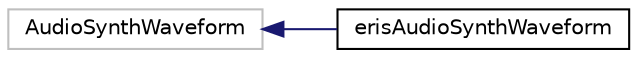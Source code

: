 digraph "Graphical Class Hierarchy"
{
 // LATEX_PDF_SIZE
  edge [fontname="Helvetica",fontsize="10",labelfontname="Helvetica",labelfontsize="10"];
  node [fontname="Helvetica",fontsize="10",shape=record];
  rankdir="LR";
  Node171 [label="AudioSynthWaveform",height=0.2,width=0.4,color="grey75", fillcolor="white", style="filled",tooltip=" "];
  Node171 -> Node0 [dir="back",color="midnightblue",fontsize="10",style="solid",fontname="Helvetica"];
  Node0 [label="erisAudioSynthWaveform",height=0.2,width=0.4,color="black", fillcolor="white", style="filled",URL="$classeris_audio_synth_waveform.html",tooltip=" "];
}
